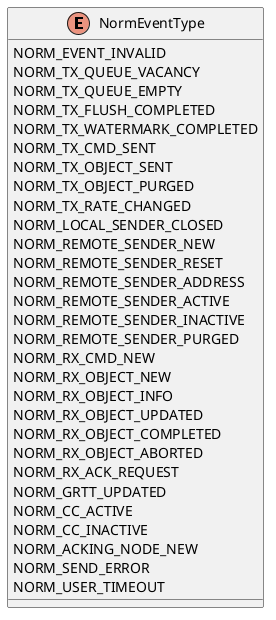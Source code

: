 @startuml
enum NormEventType {
    NORM_EVENT_INVALID
    NORM_TX_QUEUE_VACANCY
    NORM_TX_QUEUE_EMPTY
    NORM_TX_FLUSH_COMPLETED
    NORM_TX_WATERMARK_COMPLETED
    NORM_TX_CMD_SENT
    NORM_TX_OBJECT_SENT
    NORM_TX_OBJECT_PURGED
    NORM_TX_RATE_CHANGED
    NORM_LOCAL_SENDER_CLOSED
    NORM_REMOTE_SENDER_NEW
    NORM_REMOTE_SENDER_RESET   
    NORM_REMOTE_SENDER_ADDRESS  
    NORM_REMOTE_SENDER_ACTIVE
    NORM_REMOTE_SENDER_INACTIVE
    NORM_REMOTE_SENDER_PURGED   
    NORM_RX_CMD_NEW    
    NORM_RX_OBJECT_NEW
    NORM_RX_OBJECT_INFO
    NORM_RX_OBJECT_UPDATED
    NORM_RX_OBJECT_COMPLETED
    NORM_RX_OBJECT_ABORTED
    NORM_RX_ACK_REQUEST         
    NORM_GRTT_UPDATED
    NORM_CC_ACTIVE
    NORM_CC_INACTIVE
    NORM_ACKING_NODE_NEW        
    NORM_SEND_ERROR             
    NORM_USER_TIMEOUT
}
@enduml